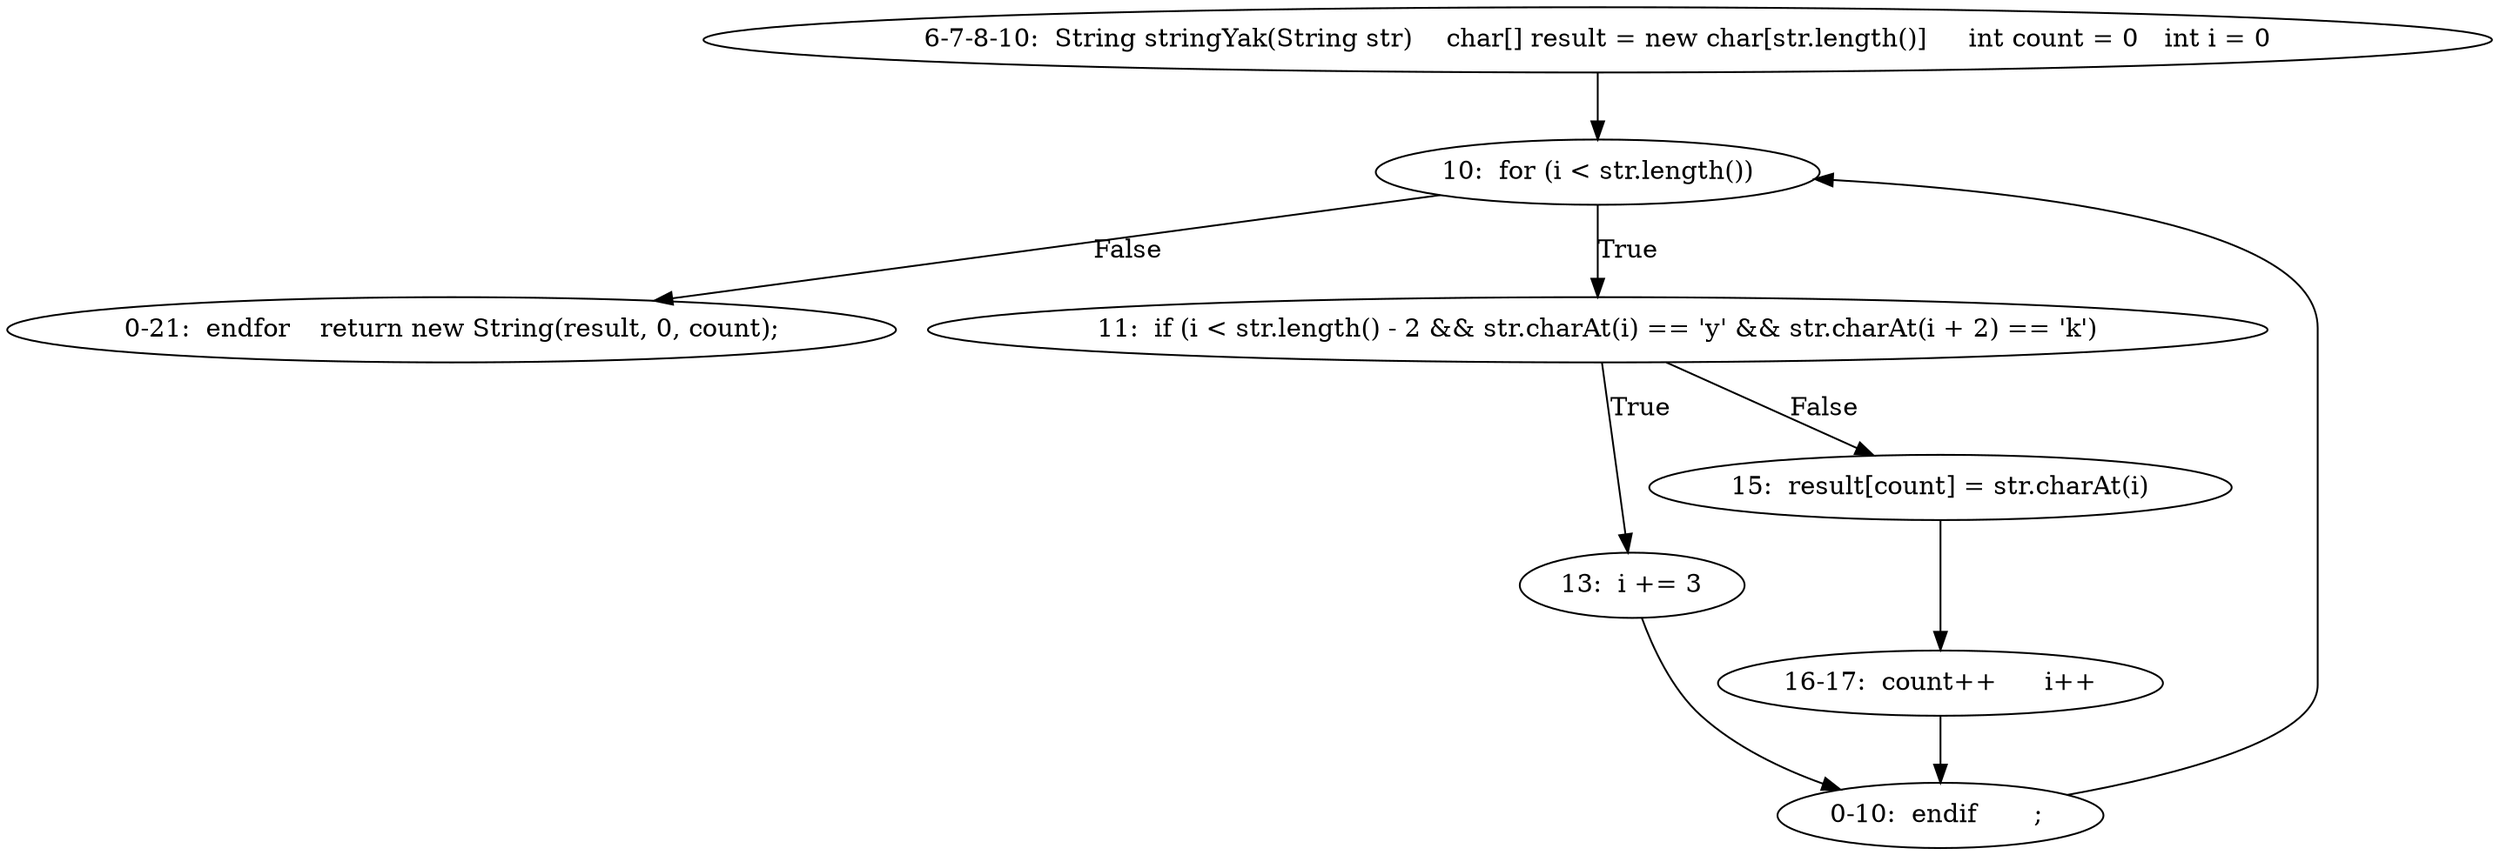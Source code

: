 digraph result_test { 
// graph-vertices
  a3  [label="6-7-8-10:  String stringYak(String str)	char[] result = new char[str.length()]	int count = 0	int i = 0"]; 
  4  [label="10:  for (i < str.length())"]; 
  a4  [label="0-21:  endfor	return new String(result, 0, count);"]; 
  7  [label="11:  if (i < str.length() - 2 && str.charAt(i) == 'y' && str.charAt(i + 2) == 'k')"]; 
  8  [label="13:  i += 3"]; 
  10  [label="15:  result[count] = str.charAt(i)"]; 
  a5  [label="0-10:  endif	 ; "]; 
  a6  [label="16-17:  count++	i++"]; 
// graph-edges
  a3 -> 4;
  4 -> a4  [label="False"]; 
  4 -> 7  [label="True"]; 
  7 -> 8  [label="True"]; 
  8 -> a5;
  7 -> 10  [label="False"]; 
  10 -> a6;
  a6 -> a5;
  a5 -> 4;
}